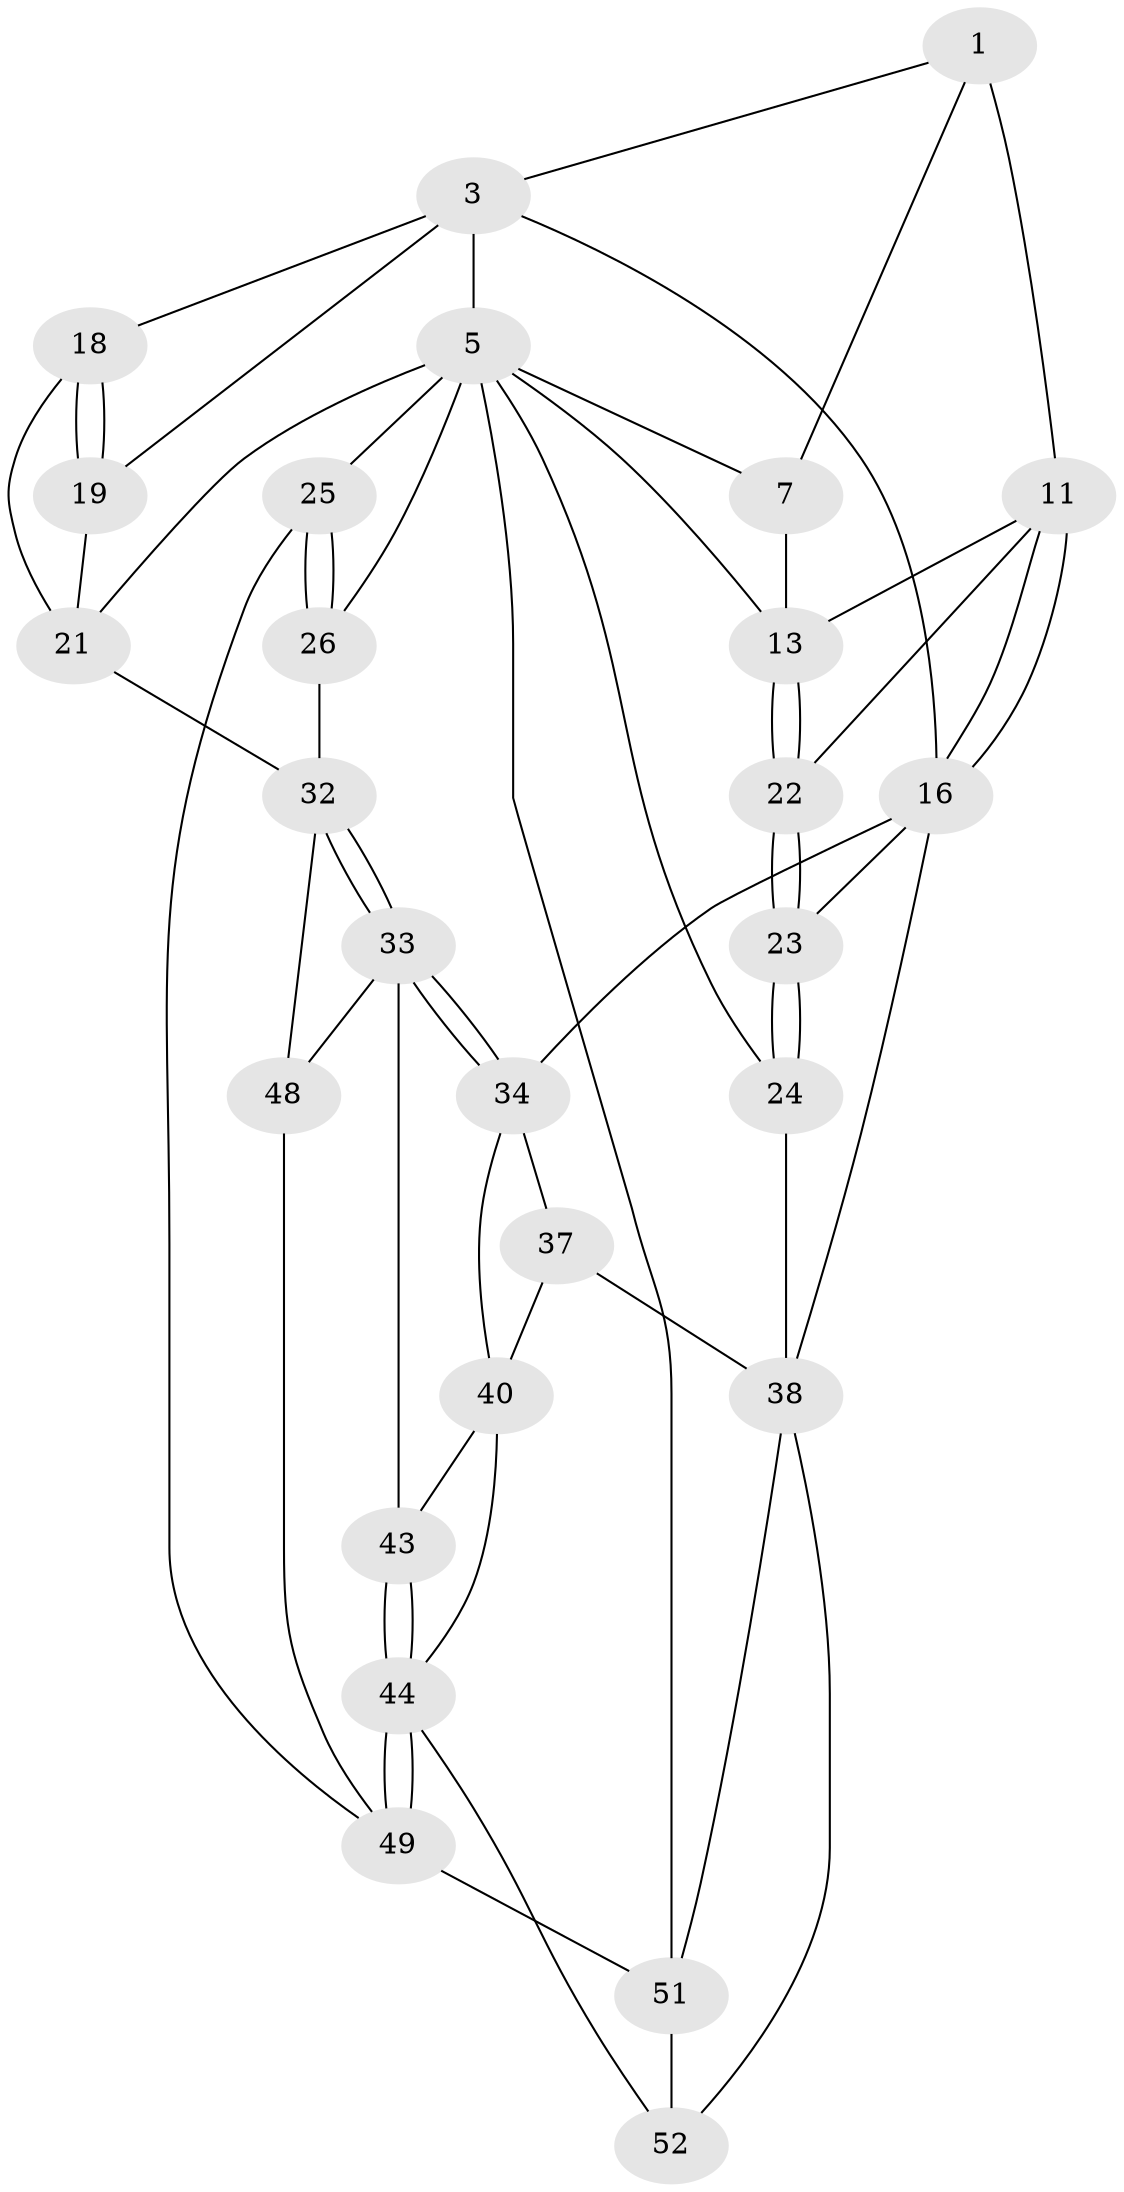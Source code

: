 // original degree distribution, {3: 0.037037037037037035, 5: 0.48148148148148145, 4: 0.25925925925925924, 6: 0.2222222222222222}
// Generated by graph-tools (version 1.1) at 2025/17/03/09/25 04:17:07]
// undirected, 27 vertices, 61 edges
graph export_dot {
graph [start="1"]
  node [color=gray90,style=filled];
  1 [pos="+0.5270127380544299+0",super="+8+2"];
  3 [pos="+0.7133025156277996+0.2410444767510969",super="+4+15"];
  5 [pos="+1+0",super="+20+6"];
  7 [pos="+0.5074707653086843+0",super="+9"];
  11 [pos="+0.33343500959329186+0.3158301135273891",super="+12"];
  13 [pos="+0+0",super="+14"];
  16 [pos="+0.6350201874134704+0.4634511242088445",super="+28"];
  18 [pos="+0.930197689162944+0.4086853627947964"];
  19 [pos="+0.799771379386193+0.4444258549370088"];
  21 [pos="+1+0.45955216936263193",super="+30"];
  22 [pos="+0.2122012643688373+0.5143479279024896"];
  23 [pos="+0.20939396625829013+0.5252676451749282"];
  24 [pos="+0+0.5432175230196129",super="+46"];
  25 [pos="+1+1"];
  26 [pos="+1+1"];
  32 [pos="+0.8625545672288909+0.7278767470267874",super="+36"];
  33 [pos="+0.726594713525273+0.6926401666223124",super="+42"];
  34 [pos="+0.6423210166707366+0.6082108075459672",super="+35"];
  37 [pos="+0.385937122185902+0.7792356303572351"];
  38 [pos="+0.33447460815828756+0.7738471062928941",super="+39+50"];
  40 [pos="+0.5923021745003523+0.754871048045961",super="+41"];
  43 [pos="+0.6299503279826869+0.7589789638520695"];
  44 [pos="+0.5522471441371711+0.873327783785473",super="+45"];
  48 [pos="+0.6547319030673941+0.8436456531396809"];
  49 [pos="+0.6033024957266883+0.8989353393078917",super="+53"];
  51 [pos="+0+1",super="+54"];
  52 [pos="+0.35390370443417996+1"];
  1 -- 7;
  1 -- 3;
  1 -- 11;
  3 -- 18;
  3 -- 5;
  3 -- 16;
  3 -- 19;
  5 -- 26;
  5 -- 21 [weight=2];
  5 -- 51;
  5 -- 7;
  5 -- 24 [weight=2];
  5 -- 25 [weight=2];
  5 -- 13;
  7 -- 13;
  11 -- 16;
  11 -- 16;
  11 -- 13;
  11 -- 22;
  13 -- 22;
  13 -- 22;
  16 -- 38;
  16 -- 23;
  16 -- 34;
  18 -- 19;
  18 -- 19;
  18 -- 21;
  19 -- 21;
  21 -- 32;
  22 -- 23;
  22 -- 23;
  23 -- 24;
  23 -- 24;
  24 -- 38;
  25 -- 26;
  25 -- 26;
  25 -- 49;
  26 -- 32;
  32 -- 33;
  32 -- 33;
  32 -- 48;
  33 -- 34;
  33 -- 34;
  33 -- 48;
  33 -- 43;
  34 -- 40;
  34 -- 37;
  37 -- 38;
  37 -- 40;
  38 -- 51;
  38 -- 52;
  40 -- 43;
  40 -- 44;
  43 -- 44;
  43 -- 44;
  44 -- 49;
  44 -- 49;
  44 -- 52;
  48 -- 49;
  49 -- 51;
  51 -- 52;
}
